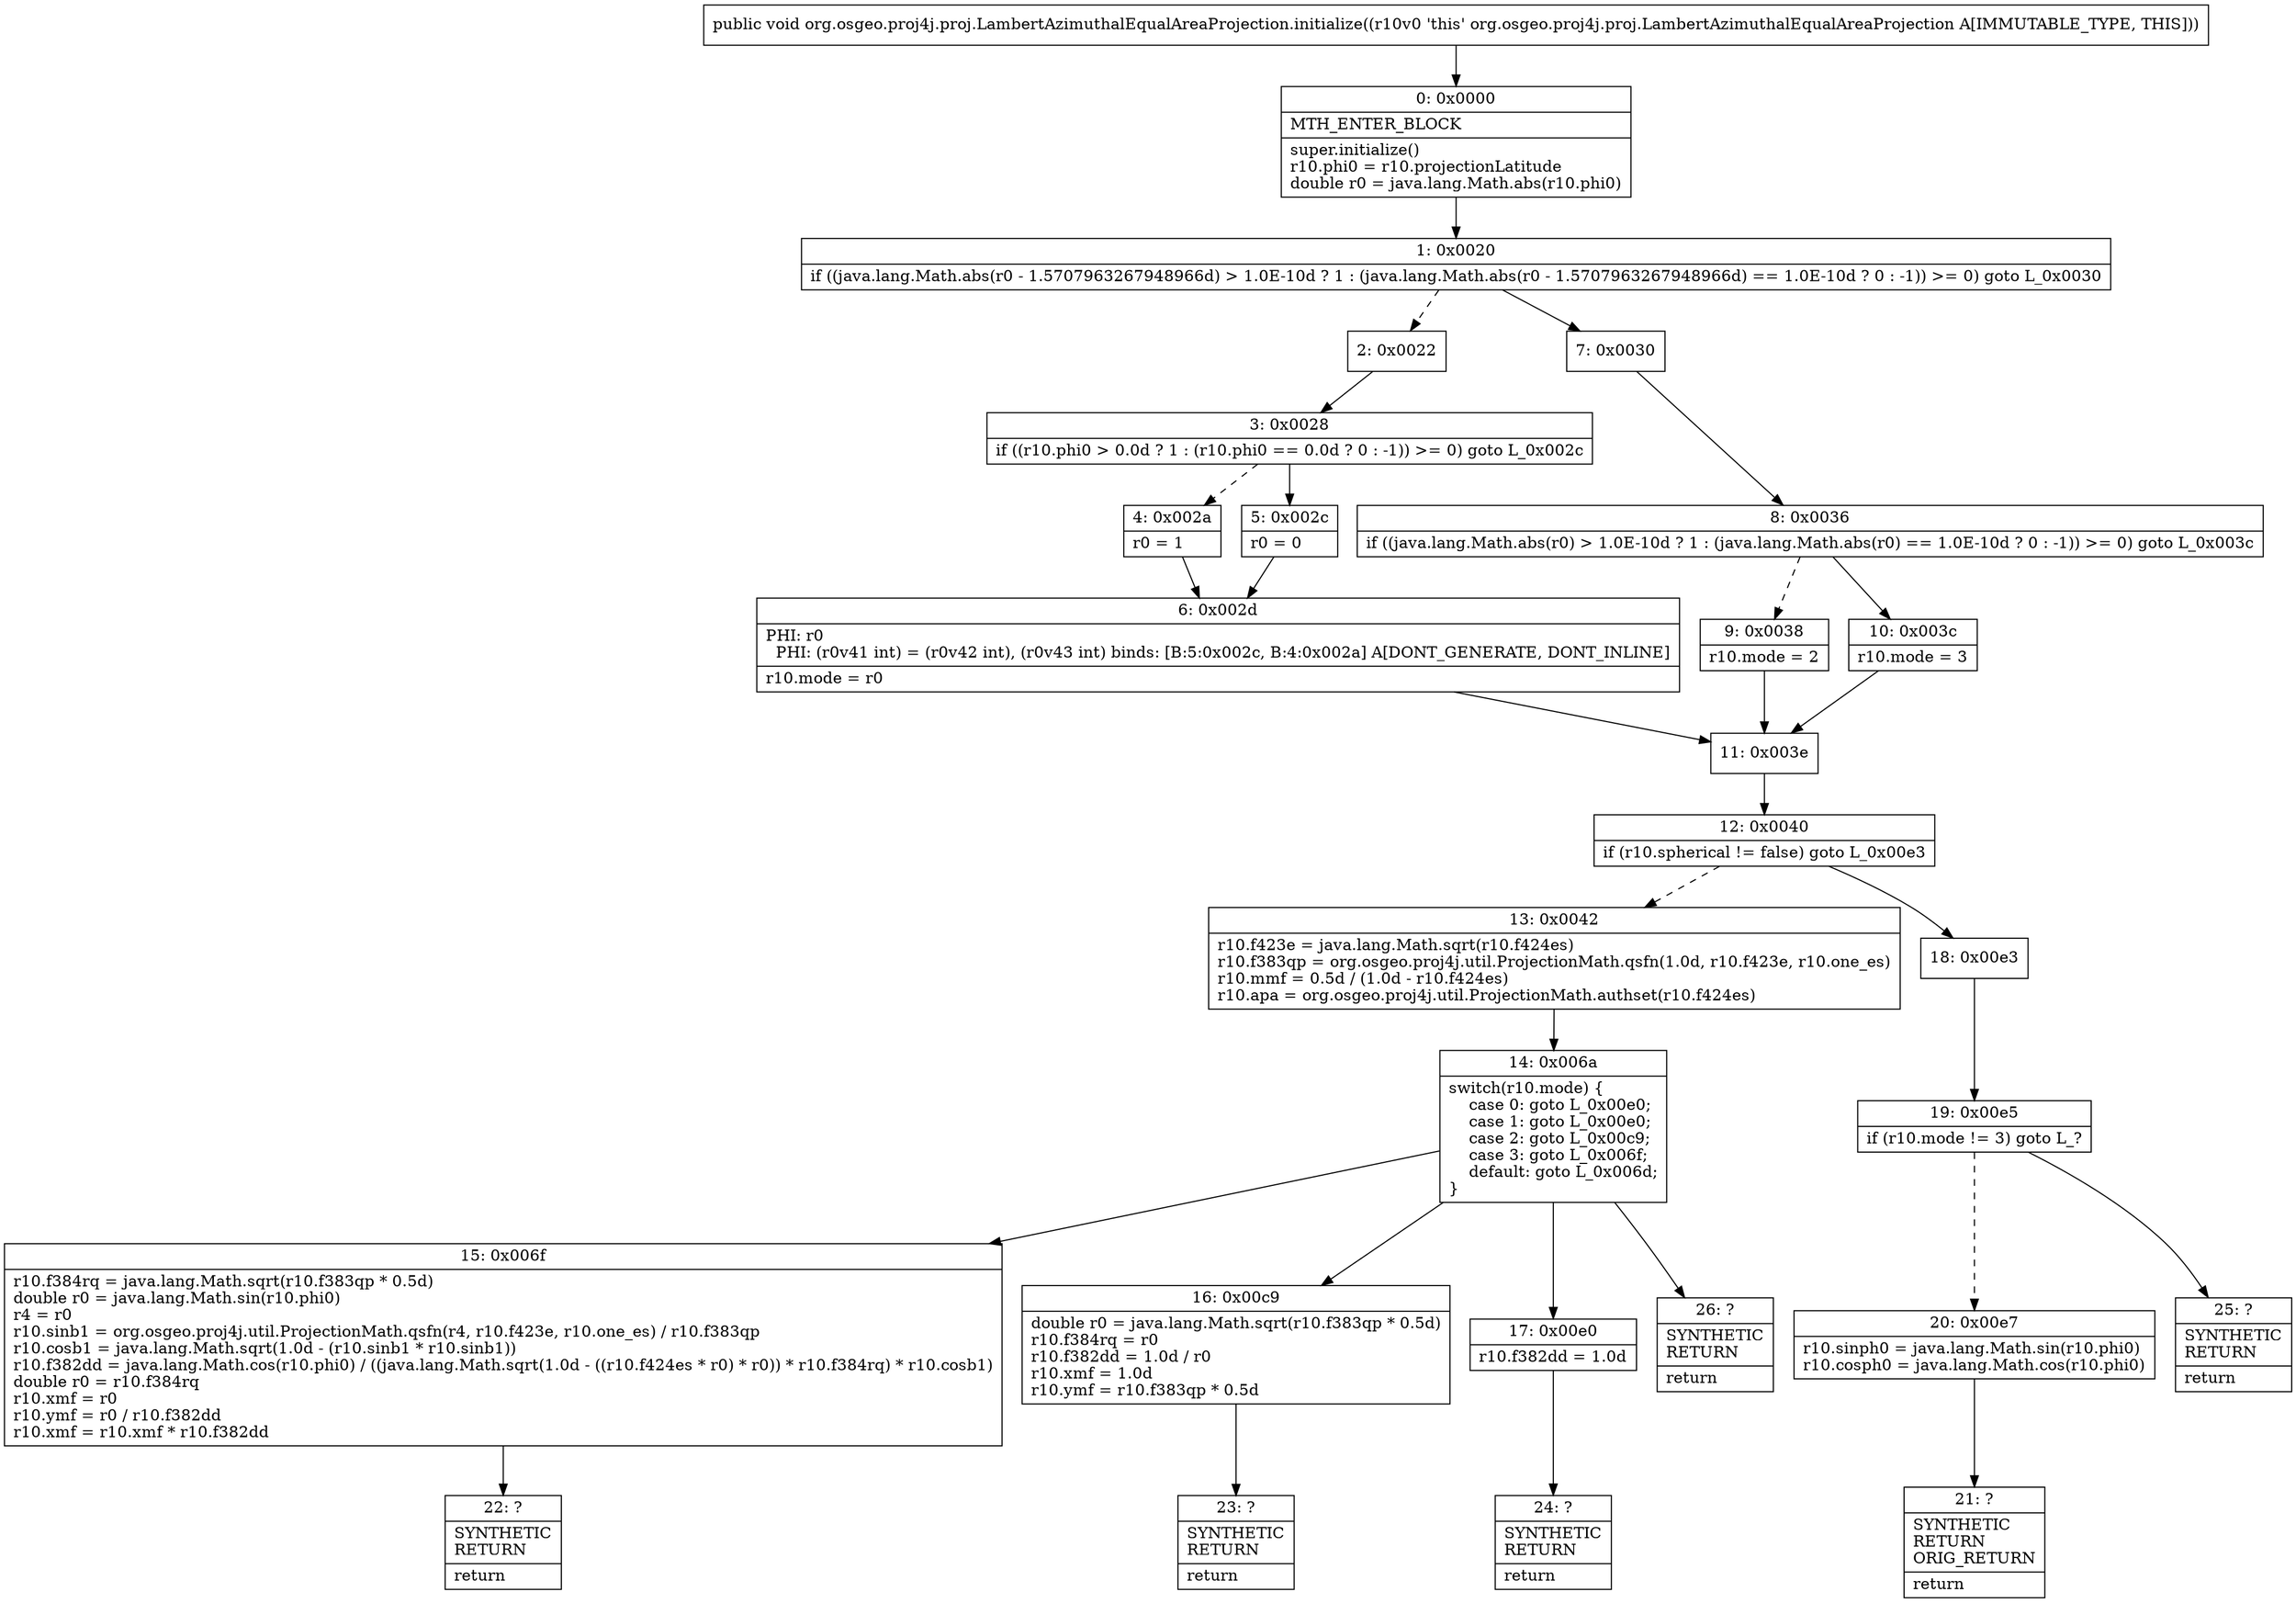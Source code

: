 digraph "CFG fororg.osgeo.proj4j.proj.LambertAzimuthalEqualAreaProjection.initialize()V" {
Node_0 [shape=record,label="{0\:\ 0x0000|MTH_ENTER_BLOCK\l|super.initialize()\lr10.phi0 = r10.projectionLatitude\ldouble r0 = java.lang.Math.abs(r10.phi0)\l}"];
Node_1 [shape=record,label="{1\:\ 0x0020|if ((java.lang.Math.abs(r0 \- 1.5707963267948966d) \> 1.0E\-10d ? 1 : (java.lang.Math.abs(r0 \- 1.5707963267948966d) == 1.0E\-10d ? 0 : \-1)) \>= 0) goto L_0x0030\l}"];
Node_2 [shape=record,label="{2\:\ 0x0022}"];
Node_3 [shape=record,label="{3\:\ 0x0028|if ((r10.phi0 \> 0.0d ? 1 : (r10.phi0 == 0.0d ? 0 : \-1)) \>= 0) goto L_0x002c\l}"];
Node_4 [shape=record,label="{4\:\ 0x002a|r0 = 1\l}"];
Node_5 [shape=record,label="{5\:\ 0x002c|r0 = 0\l}"];
Node_6 [shape=record,label="{6\:\ 0x002d|PHI: r0 \l  PHI: (r0v41 int) = (r0v42 int), (r0v43 int) binds: [B:5:0x002c, B:4:0x002a] A[DONT_GENERATE, DONT_INLINE]\l|r10.mode = r0\l}"];
Node_7 [shape=record,label="{7\:\ 0x0030}"];
Node_8 [shape=record,label="{8\:\ 0x0036|if ((java.lang.Math.abs(r0) \> 1.0E\-10d ? 1 : (java.lang.Math.abs(r0) == 1.0E\-10d ? 0 : \-1)) \>= 0) goto L_0x003c\l}"];
Node_9 [shape=record,label="{9\:\ 0x0038|r10.mode = 2\l}"];
Node_10 [shape=record,label="{10\:\ 0x003c|r10.mode = 3\l}"];
Node_11 [shape=record,label="{11\:\ 0x003e}"];
Node_12 [shape=record,label="{12\:\ 0x0040|if (r10.spherical != false) goto L_0x00e3\l}"];
Node_13 [shape=record,label="{13\:\ 0x0042|r10.f423e = java.lang.Math.sqrt(r10.f424es)\lr10.f383qp = org.osgeo.proj4j.util.ProjectionMath.qsfn(1.0d, r10.f423e, r10.one_es)\lr10.mmf = 0.5d \/ (1.0d \- r10.f424es)\lr10.apa = org.osgeo.proj4j.util.ProjectionMath.authset(r10.f424es)\l}"];
Node_14 [shape=record,label="{14\:\ 0x006a|switch(r10.mode) \{\l    case 0: goto L_0x00e0;\l    case 1: goto L_0x00e0;\l    case 2: goto L_0x00c9;\l    case 3: goto L_0x006f;\l    default: goto L_0x006d;\l\}\l}"];
Node_15 [shape=record,label="{15\:\ 0x006f|r10.f384rq = java.lang.Math.sqrt(r10.f383qp * 0.5d)\ldouble r0 = java.lang.Math.sin(r10.phi0)\lr4 = r0\lr10.sinb1 = org.osgeo.proj4j.util.ProjectionMath.qsfn(r4, r10.f423e, r10.one_es) \/ r10.f383qp\lr10.cosb1 = java.lang.Math.sqrt(1.0d \- (r10.sinb1 * r10.sinb1))\lr10.f382dd = java.lang.Math.cos(r10.phi0) \/ ((java.lang.Math.sqrt(1.0d \- ((r10.f424es * r0) * r0)) * r10.f384rq) * r10.cosb1)\ldouble r0 = r10.f384rq\lr10.xmf = r0\lr10.ymf = r0 \/ r10.f382dd\lr10.xmf = r10.xmf * r10.f382dd\l}"];
Node_16 [shape=record,label="{16\:\ 0x00c9|double r0 = java.lang.Math.sqrt(r10.f383qp * 0.5d)\lr10.f384rq = r0\lr10.f382dd = 1.0d \/ r0\lr10.xmf = 1.0d\lr10.ymf = r10.f383qp * 0.5d\l}"];
Node_17 [shape=record,label="{17\:\ 0x00e0|r10.f382dd = 1.0d\l}"];
Node_18 [shape=record,label="{18\:\ 0x00e3}"];
Node_19 [shape=record,label="{19\:\ 0x00e5|if (r10.mode != 3) goto L_?\l}"];
Node_20 [shape=record,label="{20\:\ 0x00e7|r10.sinph0 = java.lang.Math.sin(r10.phi0)\lr10.cosph0 = java.lang.Math.cos(r10.phi0)\l}"];
Node_21 [shape=record,label="{21\:\ ?|SYNTHETIC\lRETURN\lORIG_RETURN\l|return\l}"];
Node_22 [shape=record,label="{22\:\ ?|SYNTHETIC\lRETURN\l|return\l}"];
Node_23 [shape=record,label="{23\:\ ?|SYNTHETIC\lRETURN\l|return\l}"];
Node_24 [shape=record,label="{24\:\ ?|SYNTHETIC\lRETURN\l|return\l}"];
Node_25 [shape=record,label="{25\:\ ?|SYNTHETIC\lRETURN\l|return\l}"];
Node_26 [shape=record,label="{26\:\ ?|SYNTHETIC\lRETURN\l|return\l}"];
MethodNode[shape=record,label="{public void org.osgeo.proj4j.proj.LambertAzimuthalEqualAreaProjection.initialize((r10v0 'this' org.osgeo.proj4j.proj.LambertAzimuthalEqualAreaProjection A[IMMUTABLE_TYPE, THIS])) }"];
MethodNode -> Node_0;
Node_0 -> Node_1;
Node_1 -> Node_2[style=dashed];
Node_1 -> Node_7;
Node_2 -> Node_3;
Node_3 -> Node_4[style=dashed];
Node_3 -> Node_5;
Node_4 -> Node_6;
Node_5 -> Node_6;
Node_6 -> Node_11;
Node_7 -> Node_8;
Node_8 -> Node_9[style=dashed];
Node_8 -> Node_10;
Node_9 -> Node_11;
Node_10 -> Node_11;
Node_11 -> Node_12;
Node_12 -> Node_13[style=dashed];
Node_12 -> Node_18;
Node_13 -> Node_14;
Node_14 -> Node_15;
Node_14 -> Node_16;
Node_14 -> Node_17;
Node_14 -> Node_26;
Node_15 -> Node_22;
Node_16 -> Node_23;
Node_17 -> Node_24;
Node_18 -> Node_19;
Node_19 -> Node_20[style=dashed];
Node_19 -> Node_25;
Node_20 -> Node_21;
}

